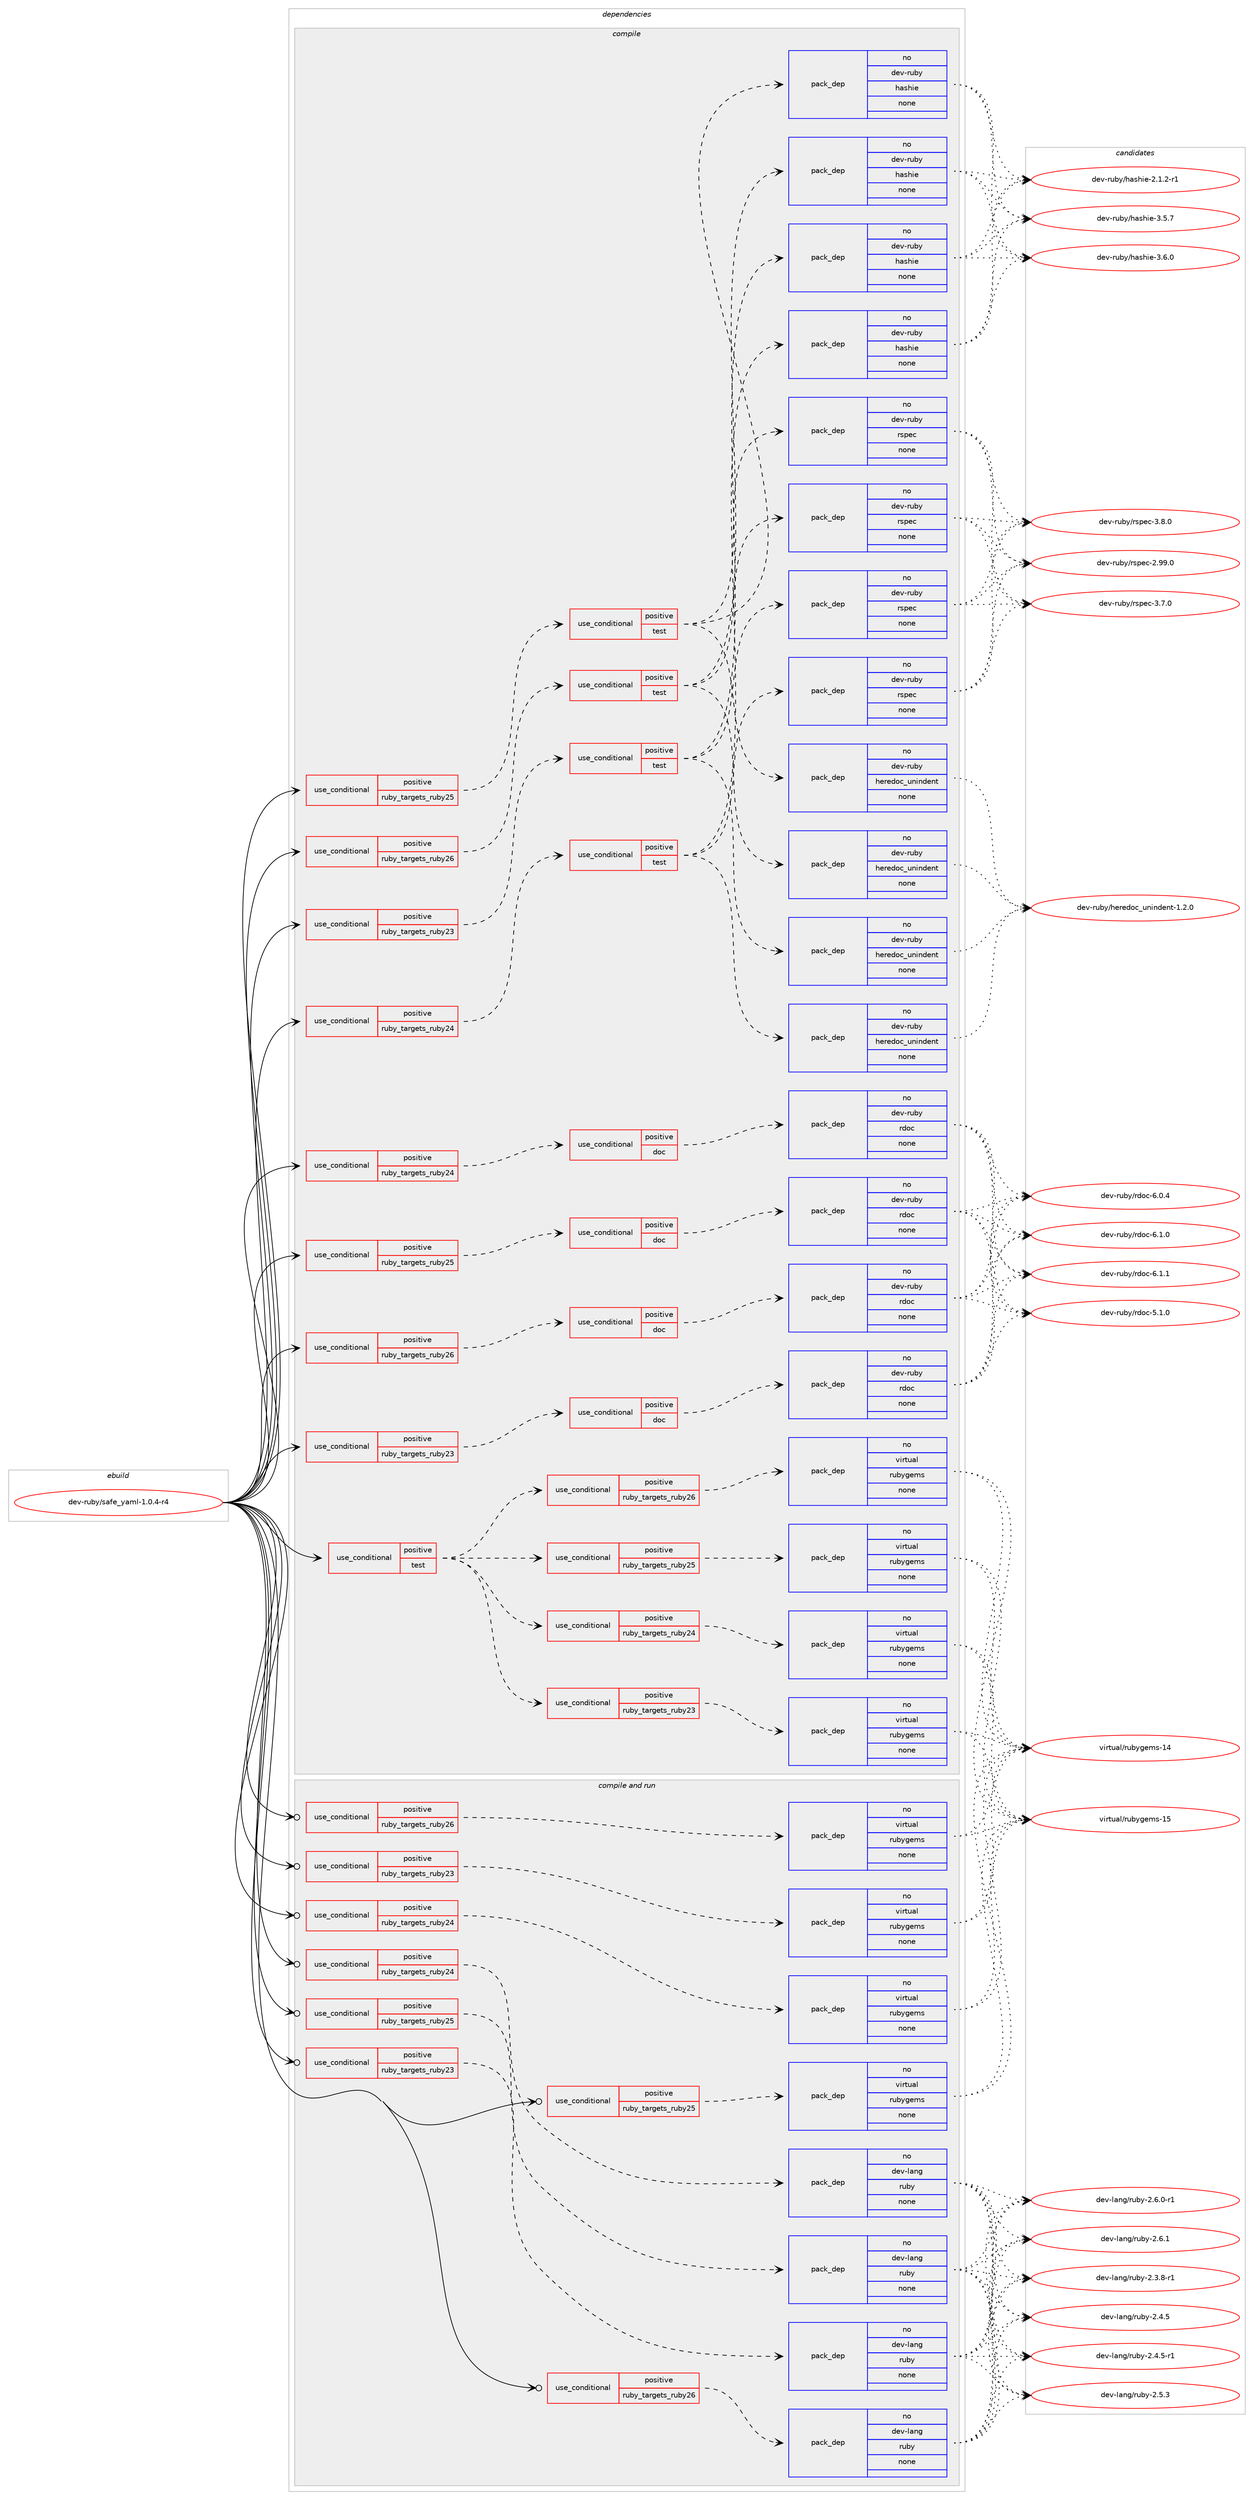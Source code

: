 digraph prolog {

# *************
# Graph options
# *************

newrank=true;
concentrate=true;
compound=true;
graph [rankdir=LR,fontname=Helvetica,fontsize=10,ranksep=1.5];#, ranksep=2.5, nodesep=0.2];
edge  [arrowhead=vee];
node  [fontname=Helvetica,fontsize=10];

# **********
# The ebuild
# **********

subgraph cluster_leftcol {
color=gray;
rank=same;
label=<<i>ebuild</i>>;
id [label="dev-ruby/safe_yaml-1.0.4-r4", color=red, width=4, href="../dev-ruby/safe_yaml-1.0.4-r4.svg"];
}

# ****************
# The dependencies
# ****************

subgraph cluster_midcol {
color=gray;
label=<<i>dependencies</i>>;
subgraph cluster_compile {
fillcolor="#eeeeee";
style=filled;
label=<<i>compile</i>>;
subgraph cond417013 {
dependency1527038 [label=<<TABLE BORDER="0" CELLBORDER="1" CELLSPACING="0" CELLPADDING="4"><TR><TD ROWSPAN="3" CELLPADDING="10">use_conditional</TD></TR><TR><TD>positive</TD></TR><TR><TD>ruby_targets_ruby23</TD></TR></TABLE>>, shape=none, color=red];
subgraph cond417014 {
dependency1527039 [label=<<TABLE BORDER="0" CELLBORDER="1" CELLSPACING="0" CELLPADDING="4"><TR><TD ROWSPAN="3" CELLPADDING="10">use_conditional</TD></TR><TR><TD>positive</TD></TR><TR><TD>doc</TD></TR></TABLE>>, shape=none, color=red];
subgraph pack1086519 {
dependency1527040 [label=<<TABLE BORDER="0" CELLBORDER="1" CELLSPACING="0" CELLPADDING="4" WIDTH="220"><TR><TD ROWSPAN="6" CELLPADDING="30">pack_dep</TD></TR><TR><TD WIDTH="110">no</TD></TR><TR><TD>dev-ruby</TD></TR><TR><TD>rdoc</TD></TR><TR><TD>none</TD></TR><TR><TD></TD></TR></TABLE>>, shape=none, color=blue];
}
dependency1527039:e -> dependency1527040:w [weight=20,style="dashed",arrowhead="vee"];
}
dependency1527038:e -> dependency1527039:w [weight=20,style="dashed",arrowhead="vee"];
}
id:e -> dependency1527038:w [weight=20,style="solid",arrowhead="vee"];
subgraph cond417015 {
dependency1527041 [label=<<TABLE BORDER="0" CELLBORDER="1" CELLSPACING="0" CELLPADDING="4"><TR><TD ROWSPAN="3" CELLPADDING="10">use_conditional</TD></TR><TR><TD>positive</TD></TR><TR><TD>ruby_targets_ruby23</TD></TR></TABLE>>, shape=none, color=red];
subgraph cond417016 {
dependency1527042 [label=<<TABLE BORDER="0" CELLBORDER="1" CELLSPACING="0" CELLPADDING="4"><TR><TD ROWSPAN="3" CELLPADDING="10">use_conditional</TD></TR><TR><TD>positive</TD></TR><TR><TD>test</TD></TR></TABLE>>, shape=none, color=red];
subgraph pack1086520 {
dependency1527043 [label=<<TABLE BORDER="0" CELLBORDER="1" CELLSPACING="0" CELLPADDING="4" WIDTH="220"><TR><TD ROWSPAN="6" CELLPADDING="30">pack_dep</TD></TR><TR><TD WIDTH="110">no</TD></TR><TR><TD>dev-ruby</TD></TR><TR><TD>hashie</TD></TR><TR><TD>none</TD></TR><TR><TD></TD></TR></TABLE>>, shape=none, color=blue];
}
dependency1527042:e -> dependency1527043:w [weight=20,style="dashed",arrowhead="vee"];
subgraph pack1086521 {
dependency1527044 [label=<<TABLE BORDER="0" CELLBORDER="1" CELLSPACING="0" CELLPADDING="4" WIDTH="220"><TR><TD ROWSPAN="6" CELLPADDING="30">pack_dep</TD></TR><TR><TD WIDTH="110">no</TD></TR><TR><TD>dev-ruby</TD></TR><TR><TD>heredoc_unindent</TD></TR><TR><TD>none</TD></TR><TR><TD></TD></TR></TABLE>>, shape=none, color=blue];
}
dependency1527042:e -> dependency1527044:w [weight=20,style="dashed",arrowhead="vee"];
subgraph pack1086522 {
dependency1527045 [label=<<TABLE BORDER="0" CELLBORDER="1" CELLSPACING="0" CELLPADDING="4" WIDTH="220"><TR><TD ROWSPAN="6" CELLPADDING="30">pack_dep</TD></TR><TR><TD WIDTH="110">no</TD></TR><TR><TD>dev-ruby</TD></TR><TR><TD>rspec</TD></TR><TR><TD>none</TD></TR><TR><TD></TD></TR></TABLE>>, shape=none, color=blue];
}
dependency1527042:e -> dependency1527045:w [weight=20,style="dashed",arrowhead="vee"];
}
dependency1527041:e -> dependency1527042:w [weight=20,style="dashed",arrowhead="vee"];
}
id:e -> dependency1527041:w [weight=20,style="solid",arrowhead="vee"];
subgraph cond417017 {
dependency1527046 [label=<<TABLE BORDER="0" CELLBORDER="1" CELLSPACING="0" CELLPADDING="4"><TR><TD ROWSPAN="3" CELLPADDING="10">use_conditional</TD></TR><TR><TD>positive</TD></TR><TR><TD>ruby_targets_ruby24</TD></TR></TABLE>>, shape=none, color=red];
subgraph cond417018 {
dependency1527047 [label=<<TABLE BORDER="0" CELLBORDER="1" CELLSPACING="0" CELLPADDING="4"><TR><TD ROWSPAN="3" CELLPADDING="10">use_conditional</TD></TR><TR><TD>positive</TD></TR><TR><TD>doc</TD></TR></TABLE>>, shape=none, color=red];
subgraph pack1086523 {
dependency1527048 [label=<<TABLE BORDER="0" CELLBORDER="1" CELLSPACING="0" CELLPADDING="4" WIDTH="220"><TR><TD ROWSPAN="6" CELLPADDING="30">pack_dep</TD></TR><TR><TD WIDTH="110">no</TD></TR><TR><TD>dev-ruby</TD></TR><TR><TD>rdoc</TD></TR><TR><TD>none</TD></TR><TR><TD></TD></TR></TABLE>>, shape=none, color=blue];
}
dependency1527047:e -> dependency1527048:w [weight=20,style="dashed",arrowhead="vee"];
}
dependency1527046:e -> dependency1527047:w [weight=20,style="dashed",arrowhead="vee"];
}
id:e -> dependency1527046:w [weight=20,style="solid",arrowhead="vee"];
subgraph cond417019 {
dependency1527049 [label=<<TABLE BORDER="0" CELLBORDER="1" CELLSPACING="0" CELLPADDING="4"><TR><TD ROWSPAN="3" CELLPADDING="10">use_conditional</TD></TR><TR><TD>positive</TD></TR><TR><TD>ruby_targets_ruby24</TD></TR></TABLE>>, shape=none, color=red];
subgraph cond417020 {
dependency1527050 [label=<<TABLE BORDER="0" CELLBORDER="1" CELLSPACING="0" CELLPADDING="4"><TR><TD ROWSPAN="3" CELLPADDING="10">use_conditional</TD></TR><TR><TD>positive</TD></TR><TR><TD>test</TD></TR></TABLE>>, shape=none, color=red];
subgraph pack1086524 {
dependency1527051 [label=<<TABLE BORDER="0" CELLBORDER="1" CELLSPACING="0" CELLPADDING="4" WIDTH="220"><TR><TD ROWSPAN="6" CELLPADDING="30">pack_dep</TD></TR><TR><TD WIDTH="110">no</TD></TR><TR><TD>dev-ruby</TD></TR><TR><TD>hashie</TD></TR><TR><TD>none</TD></TR><TR><TD></TD></TR></TABLE>>, shape=none, color=blue];
}
dependency1527050:e -> dependency1527051:w [weight=20,style="dashed",arrowhead="vee"];
subgraph pack1086525 {
dependency1527052 [label=<<TABLE BORDER="0" CELLBORDER="1" CELLSPACING="0" CELLPADDING="4" WIDTH="220"><TR><TD ROWSPAN="6" CELLPADDING="30">pack_dep</TD></TR><TR><TD WIDTH="110">no</TD></TR><TR><TD>dev-ruby</TD></TR><TR><TD>heredoc_unindent</TD></TR><TR><TD>none</TD></TR><TR><TD></TD></TR></TABLE>>, shape=none, color=blue];
}
dependency1527050:e -> dependency1527052:w [weight=20,style="dashed",arrowhead="vee"];
subgraph pack1086526 {
dependency1527053 [label=<<TABLE BORDER="0" CELLBORDER="1" CELLSPACING="0" CELLPADDING="4" WIDTH="220"><TR><TD ROWSPAN="6" CELLPADDING="30">pack_dep</TD></TR><TR><TD WIDTH="110">no</TD></TR><TR><TD>dev-ruby</TD></TR><TR><TD>rspec</TD></TR><TR><TD>none</TD></TR><TR><TD></TD></TR></TABLE>>, shape=none, color=blue];
}
dependency1527050:e -> dependency1527053:w [weight=20,style="dashed",arrowhead="vee"];
}
dependency1527049:e -> dependency1527050:w [weight=20,style="dashed",arrowhead="vee"];
}
id:e -> dependency1527049:w [weight=20,style="solid",arrowhead="vee"];
subgraph cond417021 {
dependency1527054 [label=<<TABLE BORDER="0" CELLBORDER="1" CELLSPACING="0" CELLPADDING="4"><TR><TD ROWSPAN="3" CELLPADDING="10">use_conditional</TD></TR><TR><TD>positive</TD></TR><TR><TD>ruby_targets_ruby25</TD></TR></TABLE>>, shape=none, color=red];
subgraph cond417022 {
dependency1527055 [label=<<TABLE BORDER="0" CELLBORDER="1" CELLSPACING="0" CELLPADDING="4"><TR><TD ROWSPAN="3" CELLPADDING="10">use_conditional</TD></TR><TR><TD>positive</TD></TR><TR><TD>doc</TD></TR></TABLE>>, shape=none, color=red];
subgraph pack1086527 {
dependency1527056 [label=<<TABLE BORDER="0" CELLBORDER="1" CELLSPACING="0" CELLPADDING="4" WIDTH="220"><TR><TD ROWSPAN="6" CELLPADDING="30">pack_dep</TD></TR><TR><TD WIDTH="110">no</TD></TR><TR><TD>dev-ruby</TD></TR><TR><TD>rdoc</TD></TR><TR><TD>none</TD></TR><TR><TD></TD></TR></TABLE>>, shape=none, color=blue];
}
dependency1527055:e -> dependency1527056:w [weight=20,style="dashed",arrowhead="vee"];
}
dependency1527054:e -> dependency1527055:w [weight=20,style="dashed",arrowhead="vee"];
}
id:e -> dependency1527054:w [weight=20,style="solid",arrowhead="vee"];
subgraph cond417023 {
dependency1527057 [label=<<TABLE BORDER="0" CELLBORDER="1" CELLSPACING="0" CELLPADDING="4"><TR><TD ROWSPAN="3" CELLPADDING="10">use_conditional</TD></TR><TR><TD>positive</TD></TR><TR><TD>ruby_targets_ruby25</TD></TR></TABLE>>, shape=none, color=red];
subgraph cond417024 {
dependency1527058 [label=<<TABLE BORDER="0" CELLBORDER="1" CELLSPACING="0" CELLPADDING="4"><TR><TD ROWSPAN="3" CELLPADDING="10">use_conditional</TD></TR><TR><TD>positive</TD></TR><TR><TD>test</TD></TR></TABLE>>, shape=none, color=red];
subgraph pack1086528 {
dependency1527059 [label=<<TABLE BORDER="0" CELLBORDER="1" CELLSPACING="0" CELLPADDING="4" WIDTH="220"><TR><TD ROWSPAN="6" CELLPADDING="30">pack_dep</TD></TR><TR><TD WIDTH="110">no</TD></TR><TR><TD>dev-ruby</TD></TR><TR><TD>hashie</TD></TR><TR><TD>none</TD></TR><TR><TD></TD></TR></TABLE>>, shape=none, color=blue];
}
dependency1527058:e -> dependency1527059:w [weight=20,style="dashed",arrowhead="vee"];
subgraph pack1086529 {
dependency1527060 [label=<<TABLE BORDER="0" CELLBORDER="1" CELLSPACING="0" CELLPADDING="4" WIDTH="220"><TR><TD ROWSPAN="6" CELLPADDING="30">pack_dep</TD></TR><TR><TD WIDTH="110">no</TD></TR><TR><TD>dev-ruby</TD></TR><TR><TD>heredoc_unindent</TD></TR><TR><TD>none</TD></TR><TR><TD></TD></TR></TABLE>>, shape=none, color=blue];
}
dependency1527058:e -> dependency1527060:w [weight=20,style="dashed",arrowhead="vee"];
subgraph pack1086530 {
dependency1527061 [label=<<TABLE BORDER="0" CELLBORDER="1" CELLSPACING="0" CELLPADDING="4" WIDTH="220"><TR><TD ROWSPAN="6" CELLPADDING="30">pack_dep</TD></TR><TR><TD WIDTH="110">no</TD></TR><TR><TD>dev-ruby</TD></TR><TR><TD>rspec</TD></TR><TR><TD>none</TD></TR><TR><TD></TD></TR></TABLE>>, shape=none, color=blue];
}
dependency1527058:e -> dependency1527061:w [weight=20,style="dashed",arrowhead="vee"];
}
dependency1527057:e -> dependency1527058:w [weight=20,style="dashed",arrowhead="vee"];
}
id:e -> dependency1527057:w [weight=20,style="solid",arrowhead="vee"];
subgraph cond417025 {
dependency1527062 [label=<<TABLE BORDER="0" CELLBORDER="1" CELLSPACING="0" CELLPADDING="4"><TR><TD ROWSPAN="3" CELLPADDING="10">use_conditional</TD></TR><TR><TD>positive</TD></TR><TR><TD>ruby_targets_ruby26</TD></TR></TABLE>>, shape=none, color=red];
subgraph cond417026 {
dependency1527063 [label=<<TABLE BORDER="0" CELLBORDER="1" CELLSPACING="0" CELLPADDING="4"><TR><TD ROWSPAN="3" CELLPADDING="10">use_conditional</TD></TR><TR><TD>positive</TD></TR><TR><TD>doc</TD></TR></TABLE>>, shape=none, color=red];
subgraph pack1086531 {
dependency1527064 [label=<<TABLE BORDER="0" CELLBORDER="1" CELLSPACING="0" CELLPADDING="4" WIDTH="220"><TR><TD ROWSPAN="6" CELLPADDING="30">pack_dep</TD></TR><TR><TD WIDTH="110">no</TD></TR><TR><TD>dev-ruby</TD></TR><TR><TD>rdoc</TD></TR><TR><TD>none</TD></TR><TR><TD></TD></TR></TABLE>>, shape=none, color=blue];
}
dependency1527063:e -> dependency1527064:w [weight=20,style="dashed",arrowhead="vee"];
}
dependency1527062:e -> dependency1527063:w [weight=20,style="dashed",arrowhead="vee"];
}
id:e -> dependency1527062:w [weight=20,style="solid",arrowhead="vee"];
subgraph cond417027 {
dependency1527065 [label=<<TABLE BORDER="0" CELLBORDER="1" CELLSPACING="0" CELLPADDING="4"><TR><TD ROWSPAN="3" CELLPADDING="10">use_conditional</TD></TR><TR><TD>positive</TD></TR><TR><TD>ruby_targets_ruby26</TD></TR></TABLE>>, shape=none, color=red];
subgraph cond417028 {
dependency1527066 [label=<<TABLE BORDER="0" CELLBORDER="1" CELLSPACING="0" CELLPADDING="4"><TR><TD ROWSPAN="3" CELLPADDING="10">use_conditional</TD></TR><TR><TD>positive</TD></TR><TR><TD>test</TD></TR></TABLE>>, shape=none, color=red];
subgraph pack1086532 {
dependency1527067 [label=<<TABLE BORDER="0" CELLBORDER="1" CELLSPACING="0" CELLPADDING="4" WIDTH="220"><TR><TD ROWSPAN="6" CELLPADDING="30">pack_dep</TD></TR><TR><TD WIDTH="110">no</TD></TR><TR><TD>dev-ruby</TD></TR><TR><TD>hashie</TD></TR><TR><TD>none</TD></TR><TR><TD></TD></TR></TABLE>>, shape=none, color=blue];
}
dependency1527066:e -> dependency1527067:w [weight=20,style="dashed",arrowhead="vee"];
subgraph pack1086533 {
dependency1527068 [label=<<TABLE BORDER="0" CELLBORDER="1" CELLSPACING="0" CELLPADDING="4" WIDTH="220"><TR><TD ROWSPAN="6" CELLPADDING="30">pack_dep</TD></TR><TR><TD WIDTH="110">no</TD></TR><TR><TD>dev-ruby</TD></TR><TR><TD>heredoc_unindent</TD></TR><TR><TD>none</TD></TR><TR><TD></TD></TR></TABLE>>, shape=none, color=blue];
}
dependency1527066:e -> dependency1527068:w [weight=20,style="dashed",arrowhead="vee"];
subgraph pack1086534 {
dependency1527069 [label=<<TABLE BORDER="0" CELLBORDER="1" CELLSPACING="0" CELLPADDING="4" WIDTH="220"><TR><TD ROWSPAN="6" CELLPADDING="30">pack_dep</TD></TR><TR><TD WIDTH="110">no</TD></TR><TR><TD>dev-ruby</TD></TR><TR><TD>rspec</TD></TR><TR><TD>none</TD></TR><TR><TD></TD></TR></TABLE>>, shape=none, color=blue];
}
dependency1527066:e -> dependency1527069:w [weight=20,style="dashed",arrowhead="vee"];
}
dependency1527065:e -> dependency1527066:w [weight=20,style="dashed",arrowhead="vee"];
}
id:e -> dependency1527065:w [weight=20,style="solid",arrowhead="vee"];
subgraph cond417029 {
dependency1527070 [label=<<TABLE BORDER="0" CELLBORDER="1" CELLSPACING="0" CELLPADDING="4"><TR><TD ROWSPAN="3" CELLPADDING="10">use_conditional</TD></TR><TR><TD>positive</TD></TR><TR><TD>test</TD></TR></TABLE>>, shape=none, color=red];
subgraph cond417030 {
dependency1527071 [label=<<TABLE BORDER="0" CELLBORDER="1" CELLSPACING="0" CELLPADDING="4"><TR><TD ROWSPAN="3" CELLPADDING="10">use_conditional</TD></TR><TR><TD>positive</TD></TR><TR><TD>ruby_targets_ruby23</TD></TR></TABLE>>, shape=none, color=red];
subgraph pack1086535 {
dependency1527072 [label=<<TABLE BORDER="0" CELLBORDER="1" CELLSPACING="0" CELLPADDING="4" WIDTH="220"><TR><TD ROWSPAN="6" CELLPADDING="30">pack_dep</TD></TR><TR><TD WIDTH="110">no</TD></TR><TR><TD>virtual</TD></TR><TR><TD>rubygems</TD></TR><TR><TD>none</TD></TR><TR><TD></TD></TR></TABLE>>, shape=none, color=blue];
}
dependency1527071:e -> dependency1527072:w [weight=20,style="dashed",arrowhead="vee"];
}
dependency1527070:e -> dependency1527071:w [weight=20,style="dashed",arrowhead="vee"];
subgraph cond417031 {
dependency1527073 [label=<<TABLE BORDER="0" CELLBORDER="1" CELLSPACING="0" CELLPADDING="4"><TR><TD ROWSPAN="3" CELLPADDING="10">use_conditional</TD></TR><TR><TD>positive</TD></TR><TR><TD>ruby_targets_ruby24</TD></TR></TABLE>>, shape=none, color=red];
subgraph pack1086536 {
dependency1527074 [label=<<TABLE BORDER="0" CELLBORDER="1" CELLSPACING="0" CELLPADDING="4" WIDTH="220"><TR><TD ROWSPAN="6" CELLPADDING="30">pack_dep</TD></TR><TR><TD WIDTH="110">no</TD></TR><TR><TD>virtual</TD></TR><TR><TD>rubygems</TD></TR><TR><TD>none</TD></TR><TR><TD></TD></TR></TABLE>>, shape=none, color=blue];
}
dependency1527073:e -> dependency1527074:w [weight=20,style="dashed",arrowhead="vee"];
}
dependency1527070:e -> dependency1527073:w [weight=20,style="dashed",arrowhead="vee"];
subgraph cond417032 {
dependency1527075 [label=<<TABLE BORDER="0" CELLBORDER="1" CELLSPACING="0" CELLPADDING="4"><TR><TD ROWSPAN="3" CELLPADDING="10">use_conditional</TD></TR><TR><TD>positive</TD></TR><TR><TD>ruby_targets_ruby25</TD></TR></TABLE>>, shape=none, color=red];
subgraph pack1086537 {
dependency1527076 [label=<<TABLE BORDER="0" CELLBORDER="1" CELLSPACING="0" CELLPADDING="4" WIDTH="220"><TR><TD ROWSPAN="6" CELLPADDING="30">pack_dep</TD></TR><TR><TD WIDTH="110">no</TD></TR><TR><TD>virtual</TD></TR><TR><TD>rubygems</TD></TR><TR><TD>none</TD></TR><TR><TD></TD></TR></TABLE>>, shape=none, color=blue];
}
dependency1527075:e -> dependency1527076:w [weight=20,style="dashed",arrowhead="vee"];
}
dependency1527070:e -> dependency1527075:w [weight=20,style="dashed",arrowhead="vee"];
subgraph cond417033 {
dependency1527077 [label=<<TABLE BORDER="0" CELLBORDER="1" CELLSPACING="0" CELLPADDING="4"><TR><TD ROWSPAN="3" CELLPADDING="10">use_conditional</TD></TR><TR><TD>positive</TD></TR><TR><TD>ruby_targets_ruby26</TD></TR></TABLE>>, shape=none, color=red];
subgraph pack1086538 {
dependency1527078 [label=<<TABLE BORDER="0" CELLBORDER="1" CELLSPACING="0" CELLPADDING="4" WIDTH="220"><TR><TD ROWSPAN="6" CELLPADDING="30">pack_dep</TD></TR><TR><TD WIDTH="110">no</TD></TR><TR><TD>virtual</TD></TR><TR><TD>rubygems</TD></TR><TR><TD>none</TD></TR><TR><TD></TD></TR></TABLE>>, shape=none, color=blue];
}
dependency1527077:e -> dependency1527078:w [weight=20,style="dashed",arrowhead="vee"];
}
dependency1527070:e -> dependency1527077:w [weight=20,style="dashed",arrowhead="vee"];
}
id:e -> dependency1527070:w [weight=20,style="solid",arrowhead="vee"];
}
subgraph cluster_compileandrun {
fillcolor="#eeeeee";
style=filled;
label=<<i>compile and run</i>>;
subgraph cond417034 {
dependency1527079 [label=<<TABLE BORDER="0" CELLBORDER="1" CELLSPACING="0" CELLPADDING="4"><TR><TD ROWSPAN="3" CELLPADDING="10">use_conditional</TD></TR><TR><TD>positive</TD></TR><TR><TD>ruby_targets_ruby23</TD></TR></TABLE>>, shape=none, color=red];
subgraph pack1086539 {
dependency1527080 [label=<<TABLE BORDER="0" CELLBORDER="1" CELLSPACING="0" CELLPADDING="4" WIDTH="220"><TR><TD ROWSPAN="6" CELLPADDING="30">pack_dep</TD></TR><TR><TD WIDTH="110">no</TD></TR><TR><TD>dev-lang</TD></TR><TR><TD>ruby</TD></TR><TR><TD>none</TD></TR><TR><TD></TD></TR></TABLE>>, shape=none, color=blue];
}
dependency1527079:e -> dependency1527080:w [weight=20,style="dashed",arrowhead="vee"];
}
id:e -> dependency1527079:w [weight=20,style="solid",arrowhead="odotvee"];
subgraph cond417035 {
dependency1527081 [label=<<TABLE BORDER="0" CELLBORDER="1" CELLSPACING="0" CELLPADDING="4"><TR><TD ROWSPAN="3" CELLPADDING="10">use_conditional</TD></TR><TR><TD>positive</TD></TR><TR><TD>ruby_targets_ruby23</TD></TR></TABLE>>, shape=none, color=red];
subgraph pack1086540 {
dependency1527082 [label=<<TABLE BORDER="0" CELLBORDER="1" CELLSPACING="0" CELLPADDING="4" WIDTH="220"><TR><TD ROWSPAN="6" CELLPADDING="30">pack_dep</TD></TR><TR><TD WIDTH="110">no</TD></TR><TR><TD>virtual</TD></TR><TR><TD>rubygems</TD></TR><TR><TD>none</TD></TR><TR><TD></TD></TR></TABLE>>, shape=none, color=blue];
}
dependency1527081:e -> dependency1527082:w [weight=20,style="dashed",arrowhead="vee"];
}
id:e -> dependency1527081:w [weight=20,style="solid",arrowhead="odotvee"];
subgraph cond417036 {
dependency1527083 [label=<<TABLE BORDER="0" CELLBORDER="1" CELLSPACING="0" CELLPADDING="4"><TR><TD ROWSPAN="3" CELLPADDING="10">use_conditional</TD></TR><TR><TD>positive</TD></TR><TR><TD>ruby_targets_ruby24</TD></TR></TABLE>>, shape=none, color=red];
subgraph pack1086541 {
dependency1527084 [label=<<TABLE BORDER="0" CELLBORDER="1" CELLSPACING="0" CELLPADDING="4" WIDTH="220"><TR><TD ROWSPAN="6" CELLPADDING="30">pack_dep</TD></TR><TR><TD WIDTH="110">no</TD></TR><TR><TD>dev-lang</TD></TR><TR><TD>ruby</TD></TR><TR><TD>none</TD></TR><TR><TD></TD></TR></TABLE>>, shape=none, color=blue];
}
dependency1527083:e -> dependency1527084:w [weight=20,style="dashed",arrowhead="vee"];
}
id:e -> dependency1527083:w [weight=20,style="solid",arrowhead="odotvee"];
subgraph cond417037 {
dependency1527085 [label=<<TABLE BORDER="0" CELLBORDER="1" CELLSPACING="0" CELLPADDING="4"><TR><TD ROWSPAN="3" CELLPADDING="10">use_conditional</TD></TR><TR><TD>positive</TD></TR><TR><TD>ruby_targets_ruby24</TD></TR></TABLE>>, shape=none, color=red];
subgraph pack1086542 {
dependency1527086 [label=<<TABLE BORDER="0" CELLBORDER="1" CELLSPACING="0" CELLPADDING="4" WIDTH="220"><TR><TD ROWSPAN="6" CELLPADDING="30">pack_dep</TD></TR><TR><TD WIDTH="110">no</TD></TR><TR><TD>virtual</TD></TR><TR><TD>rubygems</TD></TR><TR><TD>none</TD></TR><TR><TD></TD></TR></TABLE>>, shape=none, color=blue];
}
dependency1527085:e -> dependency1527086:w [weight=20,style="dashed",arrowhead="vee"];
}
id:e -> dependency1527085:w [weight=20,style="solid",arrowhead="odotvee"];
subgraph cond417038 {
dependency1527087 [label=<<TABLE BORDER="0" CELLBORDER="1" CELLSPACING="0" CELLPADDING="4"><TR><TD ROWSPAN="3" CELLPADDING="10">use_conditional</TD></TR><TR><TD>positive</TD></TR><TR><TD>ruby_targets_ruby25</TD></TR></TABLE>>, shape=none, color=red];
subgraph pack1086543 {
dependency1527088 [label=<<TABLE BORDER="0" CELLBORDER="1" CELLSPACING="0" CELLPADDING="4" WIDTH="220"><TR><TD ROWSPAN="6" CELLPADDING="30">pack_dep</TD></TR><TR><TD WIDTH="110">no</TD></TR><TR><TD>dev-lang</TD></TR><TR><TD>ruby</TD></TR><TR><TD>none</TD></TR><TR><TD></TD></TR></TABLE>>, shape=none, color=blue];
}
dependency1527087:e -> dependency1527088:w [weight=20,style="dashed",arrowhead="vee"];
}
id:e -> dependency1527087:w [weight=20,style="solid",arrowhead="odotvee"];
subgraph cond417039 {
dependency1527089 [label=<<TABLE BORDER="0" CELLBORDER="1" CELLSPACING="0" CELLPADDING="4"><TR><TD ROWSPAN="3" CELLPADDING="10">use_conditional</TD></TR><TR><TD>positive</TD></TR><TR><TD>ruby_targets_ruby25</TD></TR></TABLE>>, shape=none, color=red];
subgraph pack1086544 {
dependency1527090 [label=<<TABLE BORDER="0" CELLBORDER="1" CELLSPACING="0" CELLPADDING="4" WIDTH="220"><TR><TD ROWSPAN="6" CELLPADDING="30">pack_dep</TD></TR><TR><TD WIDTH="110">no</TD></TR><TR><TD>virtual</TD></TR><TR><TD>rubygems</TD></TR><TR><TD>none</TD></TR><TR><TD></TD></TR></TABLE>>, shape=none, color=blue];
}
dependency1527089:e -> dependency1527090:w [weight=20,style="dashed",arrowhead="vee"];
}
id:e -> dependency1527089:w [weight=20,style="solid",arrowhead="odotvee"];
subgraph cond417040 {
dependency1527091 [label=<<TABLE BORDER="0" CELLBORDER="1" CELLSPACING="0" CELLPADDING="4"><TR><TD ROWSPAN="3" CELLPADDING="10">use_conditional</TD></TR><TR><TD>positive</TD></TR><TR><TD>ruby_targets_ruby26</TD></TR></TABLE>>, shape=none, color=red];
subgraph pack1086545 {
dependency1527092 [label=<<TABLE BORDER="0" CELLBORDER="1" CELLSPACING="0" CELLPADDING="4" WIDTH="220"><TR><TD ROWSPAN="6" CELLPADDING="30">pack_dep</TD></TR><TR><TD WIDTH="110">no</TD></TR><TR><TD>dev-lang</TD></TR><TR><TD>ruby</TD></TR><TR><TD>none</TD></TR><TR><TD></TD></TR></TABLE>>, shape=none, color=blue];
}
dependency1527091:e -> dependency1527092:w [weight=20,style="dashed",arrowhead="vee"];
}
id:e -> dependency1527091:w [weight=20,style="solid",arrowhead="odotvee"];
subgraph cond417041 {
dependency1527093 [label=<<TABLE BORDER="0" CELLBORDER="1" CELLSPACING="0" CELLPADDING="4"><TR><TD ROWSPAN="3" CELLPADDING="10">use_conditional</TD></TR><TR><TD>positive</TD></TR><TR><TD>ruby_targets_ruby26</TD></TR></TABLE>>, shape=none, color=red];
subgraph pack1086546 {
dependency1527094 [label=<<TABLE BORDER="0" CELLBORDER="1" CELLSPACING="0" CELLPADDING="4" WIDTH="220"><TR><TD ROWSPAN="6" CELLPADDING="30">pack_dep</TD></TR><TR><TD WIDTH="110">no</TD></TR><TR><TD>virtual</TD></TR><TR><TD>rubygems</TD></TR><TR><TD>none</TD></TR><TR><TD></TD></TR></TABLE>>, shape=none, color=blue];
}
dependency1527093:e -> dependency1527094:w [weight=20,style="dashed",arrowhead="vee"];
}
id:e -> dependency1527093:w [weight=20,style="solid",arrowhead="odotvee"];
}
subgraph cluster_run {
fillcolor="#eeeeee";
style=filled;
label=<<i>run</i>>;
}
}

# **************
# The candidates
# **************

subgraph cluster_choices {
rank=same;
color=gray;
label=<<i>candidates</i>>;

subgraph choice1086519 {
color=black;
nodesep=1;
choice10010111845114117981214711410011199455346494648 [label="dev-ruby/rdoc-5.1.0", color=red, width=4,href="../dev-ruby/rdoc-5.1.0.svg"];
choice10010111845114117981214711410011199455446484652 [label="dev-ruby/rdoc-6.0.4", color=red, width=4,href="../dev-ruby/rdoc-6.0.4.svg"];
choice10010111845114117981214711410011199455446494648 [label="dev-ruby/rdoc-6.1.0", color=red, width=4,href="../dev-ruby/rdoc-6.1.0.svg"];
choice10010111845114117981214711410011199455446494649 [label="dev-ruby/rdoc-6.1.1", color=red, width=4,href="../dev-ruby/rdoc-6.1.1.svg"];
dependency1527040:e -> choice10010111845114117981214711410011199455346494648:w [style=dotted,weight="100"];
dependency1527040:e -> choice10010111845114117981214711410011199455446484652:w [style=dotted,weight="100"];
dependency1527040:e -> choice10010111845114117981214711410011199455446494648:w [style=dotted,weight="100"];
dependency1527040:e -> choice10010111845114117981214711410011199455446494649:w [style=dotted,weight="100"];
}
subgraph choice1086520 {
color=black;
nodesep=1;
choice100101118451141179812147104971151041051014550464946504511449 [label="dev-ruby/hashie-2.1.2-r1", color=red, width=4,href="../dev-ruby/hashie-2.1.2-r1.svg"];
choice10010111845114117981214710497115104105101455146534655 [label="dev-ruby/hashie-3.5.7", color=red, width=4,href="../dev-ruby/hashie-3.5.7.svg"];
choice10010111845114117981214710497115104105101455146544648 [label="dev-ruby/hashie-3.6.0", color=red, width=4,href="../dev-ruby/hashie-3.6.0.svg"];
dependency1527043:e -> choice100101118451141179812147104971151041051014550464946504511449:w [style=dotted,weight="100"];
dependency1527043:e -> choice10010111845114117981214710497115104105101455146534655:w [style=dotted,weight="100"];
dependency1527043:e -> choice10010111845114117981214710497115104105101455146544648:w [style=dotted,weight="100"];
}
subgraph choice1086521 {
color=black;
nodesep=1;
choice1001011184511411798121471041011141011001119995117110105110100101110116454946504648 [label="dev-ruby/heredoc_unindent-1.2.0", color=red, width=4,href="../dev-ruby/heredoc_unindent-1.2.0.svg"];
dependency1527044:e -> choice1001011184511411798121471041011141011001119995117110105110100101110116454946504648:w [style=dotted,weight="100"];
}
subgraph choice1086522 {
color=black;
nodesep=1;
choice1001011184511411798121471141151121019945504657574648 [label="dev-ruby/rspec-2.99.0", color=red, width=4,href="../dev-ruby/rspec-2.99.0.svg"];
choice10010111845114117981214711411511210199455146554648 [label="dev-ruby/rspec-3.7.0", color=red, width=4,href="../dev-ruby/rspec-3.7.0.svg"];
choice10010111845114117981214711411511210199455146564648 [label="dev-ruby/rspec-3.8.0", color=red, width=4,href="../dev-ruby/rspec-3.8.0.svg"];
dependency1527045:e -> choice1001011184511411798121471141151121019945504657574648:w [style=dotted,weight="100"];
dependency1527045:e -> choice10010111845114117981214711411511210199455146554648:w [style=dotted,weight="100"];
dependency1527045:e -> choice10010111845114117981214711411511210199455146564648:w [style=dotted,weight="100"];
}
subgraph choice1086523 {
color=black;
nodesep=1;
choice10010111845114117981214711410011199455346494648 [label="dev-ruby/rdoc-5.1.0", color=red, width=4,href="../dev-ruby/rdoc-5.1.0.svg"];
choice10010111845114117981214711410011199455446484652 [label="dev-ruby/rdoc-6.0.4", color=red, width=4,href="../dev-ruby/rdoc-6.0.4.svg"];
choice10010111845114117981214711410011199455446494648 [label="dev-ruby/rdoc-6.1.0", color=red, width=4,href="../dev-ruby/rdoc-6.1.0.svg"];
choice10010111845114117981214711410011199455446494649 [label="dev-ruby/rdoc-6.1.1", color=red, width=4,href="../dev-ruby/rdoc-6.1.1.svg"];
dependency1527048:e -> choice10010111845114117981214711410011199455346494648:w [style=dotted,weight="100"];
dependency1527048:e -> choice10010111845114117981214711410011199455446484652:w [style=dotted,weight="100"];
dependency1527048:e -> choice10010111845114117981214711410011199455446494648:w [style=dotted,weight="100"];
dependency1527048:e -> choice10010111845114117981214711410011199455446494649:w [style=dotted,weight="100"];
}
subgraph choice1086524 {
color=black;
nodesep=1;
choice100101118451141179812147104971151041051014550464946504511449 [label="dev-ruby/hashie-2.1.2-r1", color=red, width=4,href="../dev-ruby/hashie-2.1.2-r1.svg"];
choice10010111845114117981214710497115104105101455146534655 [label="dev-ruby/hashie-3.5.7", color=red, width=4,href="../dev-ruby/hashie-3.5.7.svg"];
choice10010111845114117981214710497115104105101455146544648 [label="dev-ruby/hashie-3.6.0", color=red, width=4,href="../dev-ruby/hashie-3.6.0.svg"];
dependency1527051:e -> choice100101118451141179812147104971151041051014550464946504511449:w [style=dotted,weight="100"];
dependency1527051:e -> choice10010111845114117981214710497115104105101455146534655:w [style=dotted,weight="100"];
dependency1527051:e -> choice10010111845114117981214710497115104105101455146544648:w [style=dotted,weight="100"];
}
subgraph choice1086525 {
color=black;
nodesep=1;
choice1001011184511411798121471041011141011001119995117110105110100101110116454946504648 [label="dev-ruby/heredoc_unindent-1.2.0", color=red, width=4,href="../dev-ruby/heredoc_unindent-1.2.0.svg"];
dependency1527052:e -> choice1001011184511411798121471041011141011001119995117110105110100101110116454946504648:w [style=dotted,weight="100"];
}
subgraph choice1086526 {
color=black;
nodesep=1;
choice1001011184511411798121471141151121019945504657574648 [label="dev-ruby/rspec-2.99.0", color=red, width=4,href="../dev-ruby/rspec-2.99.0.svg"];
choice10010111845114117981214711411511210199455146554648 [label="dev-ruby/rspec-3.7.0", color=red, width=4,href="../dev-ruby/rspec-3.7.0.svg"];
choice10010111845114117981214711411511210199455146564648 [label="dev-ruby/rspec-3.8.0", color=red, width=4,href="../dev-ruby/rspec-3.8.0.svg"];
dependency1527053:e -> choice1001011184511411798121471141151121019945504657574648:w [style=dotted,weight="100"];
dependency1527053:e -> choice10010111845114117981214711411511210199455146554648:w [style=dotted,weight="100"];
dependency1527053:e -> choice10010111845114117981214711411511210199455146564648:w [style=dotted,weight="100"];
}
subgraph choice1086527 {
color=black;
nodesep=1;
choice10010111845114117981214711410011199455346494648 [label="dev-ruby/rdoc-5.1.0", color=red, width=4,href="../dev-ruby/rdoc-5.1.0.svg"];
choice10010111845114117981214711410011199455446484652 [label="dev-ruby/rdoc-6.0.4", color=red, width=4,href="../dev-ruby/rdoc-6.0.4.svg"];
choice10010111845114117981214711410011199455446494648 [label="dev-ruby/rdoc-6.1.0", color=red, width=4,href="../dev-ruby/rdoc-6.1.0.svg"];
choice10010111845114117981214711410011199455446494649 [label="dev-ruby/rdoc-6.1.1", color=red, width=4,href="../dev-ruby/rdoc-6.1.1.svg"];
dependency1527056:e -> choice10010111845114117981214711410011199455346494648:w [style=dotted,weight="100"];
dependency1527056:e -> choice10010111845114117981214711410011199455446484652:w [style=dotted,weight="100"];
dependency1527056:e -> choice10010111845114117981214711410011199455446494648:w [style=dotted,weight="100"];
dependency1527056:e -> choice10010111845114117981214711410011199455446494649:w [style=dotted,weight="100"];
}
subgraph choice1086528 {
color=black;
nodesep=1;
choice100101118451141179812147104971151041051014550464946504511449 [label="dev-ruby/hashie-2.1.2-r1", color=red, width=4,href="../dev-ruby/hashie-2.1.2-r1.svg"];
choice10010111845114117981214710497115104105101455146534655 [label="dev-ruby/hashie-3.5.7", color=red, width=4,href="../dev-ruby/hashie-3.5.7.svg"];
choice10010111845114117981214710497115104105101455146544648 [label="dev-ruby/hashie-3.6.0", color=red, width=4,href="../dev-ruby/hashie-3.6.0.svg"];
dependency1527059:e -> choice100101118451141179812147104971151041051014550464946504511449:w [style=dotted,weight="100"];
dependency1527059:e -> choice10010111845114117981214710497115104105101455146534655:w [style=dotted,weight="100"];
dependency1527059:e -> choice10010111845114117981214710497115104105101455146544648:w [style=dotted,weight="100"];
}
subgraph choice1086529 {
color=black;
nodesep=1;
choice1001011184511411798121471041011141011001119995117110105110100101110116454946504648 [label="dev-ruby/heredoc_unindent-1.2.0", color=red, width=4,href="../dev-ruby/heredoc_unindent-1.2.0.svg"];
dependency1527060:e -> choice1001011184511411798121471041011141011001119995117110105110100101110116454946504648:w [style=dotted,weight="100"];
}
subgraph choice1086530 {
color=black;
nodesep=1;
choice1001011184511411798121471141151121019945504657574648 [label="dev-ruby/rspec-2.99.0", color=red, width=4,href="../dev-ruby/rspec-2.99.0.svg"];
choice10010111845114117981214711411511210199455146554648 [label="dev-ruby/rspec-3.7.0", color=red, width=4,href="../dev-ruby/rspec-3.7.0.svg"];
choice10010111845114117981214711411511210199455146564648 [label="dev-ruby/rspec-3.8.0", color=red, width=4,href="../dev-ruby/rspec-3.8.0.svg"];
dependency1527061:e -> choice1001011184511411798121471141151121019945504657574648:w [style=dotted,weight="100"];
dependency1527061:e -> choice10010111845114117981214711411511210199455146554648:w [style=dotted,weight="100"];
dependency1527061:e -> choice10010111845114117981214711411511210199455146564648:w [style=dotted,weight="100"];
}
subgraph choice1086531 {
color=black;
nodesep=1;
choice10010111845114117981214711410011199455346494648 [label="dev-ruby/rdoc-5.1.0", color=red, width=4,href="../dev-ruby/rdoc-5.1.0.svg"];
choice10010111845114117981214711410011199455446484652 [label="dev-ruby/rdoc-6.0.4", color=red, width=4,href="../dev-ruby/rdoc-6.0.4.svg"];
choice10010111845114117981214711410011199455446494648 [label="dev-ruby/rdoc-6.1.0", color=red, width=4,href="../dev-ruby/rdoc-6.1.0.svg"];
choice10010111845114117981214711410011199455446494649 [label="dev-ruby/rdoc-6.1.1", color=red, width=4,href="../dev-ruby/rdoc-6.1.1.svg"];
dependency1527064:e -> choice10010111845114117981214711410011199455346494648:w [style=dotted,weight="100"];
dependency1527064:e -> choice10010111845114117981214711410011199455446484652:w [style=dotted,weight="100"];
dependency1527064:e -> choice10010111845114117981214711410011199455446494648:w [style=dotted,weight="100"];
dependency1527064:e -> choice10010111845114117981214711410011199455446494649:w [style=dotted,weight="100"];
}
subgraph choice1086532 {
color=black;
nodesep=1;
choice100101118451141179812147104971151041051014550464946504511449 [label="dev-ruby/hashie-2.1.2-r1", color=red, width=4,href="../dev-ruby/hashie-2.1.2-r1.svg"];
choice10010111845114117981214710497115104105101455146534655 [label="dev-ruby/hashie-3.5.7", color=red, width=4,href="../dev-ruby/hashie-3.5.7.svg"];
choice10010111845114117981214710497115104105101455146544648 [label="dev-ruby/hashie-3.6.0", color=red, width=4,href="../dev-ruby/hashie-3.6.0.svg"];
dependency1527067:e -> choice100101118451141179812147104971151041051014550464946504511449:w [style=dotted,weight="100"];
dependency1527067:e -> choice10010111845114117981214710497115104105101455146534655:w [style=dotted,weight="100"];
dependency1527067:e -> choice10010111845114117981214710497115104105101455146544648:w [style=dotted,weight="100"];
}
subgraph choice1086533 {
color=black;
nodesep=1;
choice1001011184511411798121471041011141011001119995117110105110100101110116454946504648 [label="dev-ruby/heredoc_unindent-1.2.0", color=red, width=4,href="../dev-ruby/heredoc_unindent-1.2.0.svg"];
dependency1527068:e -> choice1001011184511411798121471041011141011001119995117110105110100101110116454946504648:w [style=dotted,weight="100"];
}
subgraph choice1086534 {
color=black;
nodesep=1;
choice1001011184511411798121471141151121019945504657574648 [label="dev-ruby/rspec-2.99.0", color=red, width=4,href="../dev-ruby/rspec-2.99.0.svg"];
choice10010111845114117981214711411511210199455146554648 [label="dev-ruby/rspec-3.7.0", color=red, width=4,href="../dev-ruby/rspec-3.7.0.svg"];
choice10010111845114117981214711411511210199455146564648 [label="dev-ruby/rspec-3.8.0", color=red, width=4,href="../dev-ruby/rspec-3.8.0.svg"];
dependency1527069:e -> choice1001011184511411798121471141151121019945504657574648:w [style=dotted,weight="100"];
dependency1527069:e -> choice10010111845114117981214711411511210199455146554648:w [style=dotted,weight="100"];
dependency1527069:e -> choice10010111845114117981214711411511210199455146564648:w [style=dotted,weight="100"];
}
subgraph choice1086535 {
color=black;
nodesep=1;
choice118105114116117971084711411798121103101109115454952 [label="virtual/rubygems-14", color=red, width=4,href="../virtual/rubygems-14.svg"];
choice118105114116117971084711411798121103101109115454953 [label="virtual/rubygems-15", color=red, width=4,href="../virtual/rubygems-15.svg"];
dependency1527072:e -> choice118105114116117971084711411798121103101109115454952:w [style=dotted,weight="100"];
dependency1527072:e -> choice118105114116117971084711411798121103101109115454953:w [style=dotted,weight="100"];
}
subgraph choice1086536 {
color=black;
nodesep=1;
choice118105114116117971084711411798121103101109115454952 [label="virtual/rubygems-14", color=red, width=4,href="../virtual/rubygems-14.svg"];
choice118105114116117971084711411798121103101109115454953 [label="virtual/rubygems-15", color=red, width=4,href="../virtual/rubygems-15.svg"];
dependency1527074:e -> choice118105114116117971084711411798121103101109115454952:w [style=dotted,weight="100"];
dependency1527074:e -> choice118105114116117971084711411798121103101109115454953:w [style=dotted,weight="100"];
}
subgraph choice1086537 {
color=black;
nodesep=1;
choice118105114116117971084711411798121103101109115454952 [label="virtual/rubygems-14", color=red, width=4,href="../virtual/rubygems-14.svg"];
choice118105114116117971084711411798121103101109115454953 [label="virtual/rubygems-15", color=red, width=4,href="../virtual/rubygems-15.svg"];
dependency1527076:e -> choice118105114116117971084711411798121103101109115454952:w [style=dotted,weight="100"];
dependency1527076:e -> choice118105114116117971084711411798121103101109115454953:w [style=dotted,weight="100"];
}
subgraph choice1086538 {
color=black;
nodesep=1;
choice118105114116117971084711411798121103101109115454952 [label="virtual/rubygems-14", color=red, width=4,href="../virtual/rubygems-14.svg"];
choice118105114116117971084711411798121103101109115454953 [label="virtual/rubygems-15", color=red, width=4,href="../virtual/rubygems-15.svg"];
dependency1527078:e -> choice118105114116117971084711411798121103101109115454952:w [style=dotted,weight="100"];
dependency1527078:e -> choice118105114116117971084711411798121103101109115454953:w [style=dotted,weight="100"];
}
subgraph choice1086539 {
color=black;
nodesep=1;
choice100101118451089711010347114117981214550465146564511449 [label="dev-lang/ruby-2.3.8-r1", color=red, width=4,href="../dev-lang/ruby-2.3.8-r1.svg"];
choice10010111845108971101034711411798121455046524653 [label="dev-lang/ruby-2.4.5", color=red, width=4,href="../dev-lang/ruby-2.4.5.svg"];
choice100101118451089711010347114117981214550465246534511449 [label="dev-lang/ruby-2.4.5-r1", color=red, width=4,href="../dev-lang/ruby-2.4.5-r1.svg"];
choice10010111845108971101034711411798121455046534651 [label="dev-lang/ruby-2.5.3", color=red, width=4,href="../dev-lang/ruby-2.5.3.svg"];
choice100101118451089711010347114117981214550465446484511449 [label="dev-lang/ruby-2.6.0-r1", color=red, width=4,href="../dev-lang/ruby-2.6.0-r1.svg"];
choice10010111845108971101034711411798121455046544649 [label="dev-lang/ruby-2.6.1", color=red, width=4,href="../dev-lang/ruby-2.6.1.svg"];
dependency1527080:e -> choice100101118451089711010347114117981214550465146564511449:w [style=dotted,weight="100"];
dependency1527080:e -> choice10010111845108971101034711411798121455046524653:w [style=dotted,weight="100"];
dependency1527080:e -> choice100101118451089711010347114117981214550465246534511449:w [style=dotted,weight="100"];
dependency1527080:e -> choice10010111845108971101034711411798121455046534651:w [style=dotted,weight="100"];
dependency1527080:e -> choice100101118451089711010347114117981214550465446484511449:w [style=dotted,weight="100"];
dependency1527080:e -> choice10010111845108971101034711411798121455046544649:w [style=dotted,weight="100"];
}
subgraph choice1086540 {
color=black;
nodesep=1;
choice118105114116117971084711411798121103101109115454952 [label="virtual/rubygems-14", color=red, width=4,href="../virtual/rubygems-14.svg"];
choice118105114116117971084711411798121103101109115454953 [label="virtual/rubygems-15", color=red, width=4,href="../virtual/rubygems-15.svg"];
dependency1527082:e -> choice118105114116117971084711411798121103101109115454952:w [style=dotted,weight="100"];
dependency1527082:e -> choice118105114116117971084711411798121103101109115454953:w [style=dotted,weight="100"];
}
subgraph choice1086541 {
color=black;
nodesep=1;
choice100101118451089711010347114117981214550465146564511449 [label="dev-lang/ruby-2.3.8-r1", color=red, width=4,href="../dev-lang/ruby-2.3.8-r1.svg"];
choice10010111845108971101034711411798121455046524653 [label="dev-lang/ruby-2.4.5", color=red, width=4,href="../dev-lang/ruby-2.4.5.svg"];
choice100101118451089711010347114117981214550465246534511449 [label="dev-lang/ruby-2.4.5-r1", color=red, width=4,href="../dev-lang/ruby-2.4.5-r1.svg"];
choice10010111845108971101034711411798121455046534651 [label="dev-lang/ruby-2.5.3", color=red, width=4,href="../dev-lang/ruby-2.5.3.svg"];
choice100101118451089711010347114117981214550465446484511449 [label="dev-lang/ruby-2.6.0-r1", color=red, width=4,href="../dev-lang/ruby-2.6.0-r1.svg"];
choice10010111845108971101034711411798121455046544649 [label="dev-lang/ruby-2.6.1", color=red, width=4,href="../dev-lang/ruby-2.6.1.svg"];
dependency1527084:e -> choice100101118451089711010347114117981214550465146564511449:w [style=dotted,weight="100"];
dependency1527084:e -> choice10010111845108971101034711411798121455046524653:w [style=dotted,weight="100"];
dependency1527084:e -> choice100101118451089711010347114117981214550465246534511449:w [style=dotted,weight="100"];
dependency1527084:e -> choice10010111845108971101034711411798121455046534651:w [style=dotted,weight="100"];
dependency1527084:e -> choice100101118451089711010347114117981214550465446484511449:w [style=dotted,weight="100"];
dependency1527084:e -> choice10010111845108971101034711411798121455046544649:w [style=dotted,weight="100"];
}
subgraph choice1086542 {
color=black;
nodesep=1;
choice118105114116117971084711411798121103101109115454952 [label="virtual/rubygems-14", color=red, width=4,href="../virtual/rubygems-14.svg"];
choice118105114116117971084711411798121103101109115454953 [label="virtual/rubygems-15", color=red, width=4,href="../virtual/rubygems-15.svg"];
dependency1527086:e -> choice118105114116117971084711411798121103101109115454952:w [style=dotted,weight="100"];
dependency1527086:e -> choice118105114116117971084711411798121103101109115454953:w [style=dotted,weight="100"];
}
subgraph choice1086543 {
color=black;
nodesep=1;
choice100101118451089711010347114117981214550465146564511449 [label="dev-lang/ruby-2.3.8-r1", color=red, width=4,href="../dev-lang/ruby-2.3.8-r1.svg"];
choice10010111845108971101034711411798121455046524653 [label="dev-lang/ruby-2.4.5", color=red, width=4,href="../dev-lang/ruby-2.4.5.svg"];
choice100101118451089711010347114117981214550465246534511449 [label="dev-lang/ruby-2.4.5-r1", color=red, width=4,href="../dev-lang/ruby-2.4.5-r1.svg"];
choice10010111845108971101034711411798121455046534651 [label="dev-lang/ruby-2.5.3", color=red, width=4,href="../dev-lang/ruby-2.5.3.svg"];
choice100101118451089711010347114117981214550465446484511449 [label="dev-lang/ruby-2.6.0-r1", color=red, width=4,href="../dev-lang/ruby-2.6.0-r1.svg"];
choice10010111845108971101034711411798121455046544649 [label="dev-lang/ruby-2.6.1", color=red, width=4,href="../dev-lang/ruby-2.6.1.svg"];
dependency1527088:e -> choice100101118451089711010347114117981214550465146564511449:w [style=dotted,weight="100"];
dependency1527088:e -> choice10010111845108971101034711411798121455046524653:w [style=dotted,weight="100"];
dependency1527088:e -> choice100101118451089711010347114117981214550465246534511449:w [style=dotted,weight="100"];
dependency1527088:e -> choice10010111845108971101034711411798121455046534651:w [style=dotted,weight="100"];
dependency1527088:e -> choice100101118451089711010347114117981214550465446484511449:w [style=dotted,weight="100"];
dependency1527088:e -> choice10010111845108971101034711411798121455046544649:w [style=dotted,weight="100"];
}
subgraph choice1086544 {
color=black;
nodesep=1;
choice118105114116117971084711411798121103101109115454952 [label="virtual/rubygems-14", color=red, width=4,href="../virtual/rubygems-14.svg"];
choice118105114116117971084711411798121103101109115454953 [label="virtual/rubygems-15", color=red, width=4,href="../virtual/rubygems-15.svg"];
dependency1527090:e -> choice118105114116117971084711411798121103101109115454952:w [style=dotted,weight="100"];
dependency1527090:e -> choice118105114116117971084711411798121103101109115454953:w [style=dotted,weight="100"];
}
subgraph choice1086545 {
color=black;
nodesep=1;
choice100101118451089711010347114117981214550465146564511449 [label="dev-lang/ruby-2.3.8-r1", color=red, width=4,href="../dev-lang/ruby-2.3.8-r1.svg"];
choice10010111845108971101034711411798121455046524653 [label="dev-lang/ruby-2.4.5", color=red, width=4,href="../dev-lang/ruby-2.4.5.svg"];
choice100101118451089711010347114117981214550465246534511449 [label="dev-lang/ruby-2.4.5-r1", color=red, width=4,href="../dev-lang/ruby-2.4.5-r1.svg"];
choice10010111845108971101034711411798121455046534651 [label="dev-lang/ruby-2.5.3", color=red, width=4,href="../dev-lang/ruby-2.5.3.svg"];
choice100101118451089711010347114117981214550465446484511449 [label="dev-lang/ruby-2.6.0-r1", color=red, width=4,href="../dev-lang/ruby-2.6.0-r1.svg"];
choice10010111845108971101034711411798121455046544649 [label="dev-lang/ruby-2.6.1", color=red, width=4,href="../dev-lang/ruby-2.6.1.svg"];
dependency1527092:e -> choice100101118451089711010347114117981214550465146564511449:w [style=dotted,weight="100"];
dependency1527092:e -> choice10010111845108971101034711411798121455046524653:w [style=dotted,weight="100"];
dependency1527092:e -> choice100101118451089711010347114117981214550465246534511449:w [style=dotted,weight="100"];
dependency1527092:e -> choice10010111845108971101034711411798121455046534651:w [style=dotted,weight="100"];
dependency1527092:e -> choice100101118451089711010347114117981214550465446484511449:w [style=dotted,weight="100"];
dependency1527092:e -> choice10010111845108971101034711411798121455046544649:w [style=dotted,weight="100"];
}
subgraph choice1086546 {
color=black;
nodesep=1;
choice118105114116117971084711411798121103101109115454952 [label="virtual/rubygems-14", color=red, width=4,href="../virtual/rubygems-14.svg"];
choice118105114116117971084711411798121103101109115454953 [label="virtual/rubygems-15", color=red, width=4,href="../virtual/rubygems-15.svg"];
dependency1527094:e -> choice118105114116117971084711411798121103101109115454952:w [style=dotted,weight="100"];
dependency1527094:e -> choice118105114116117971084711411798121103101109115454953:w [style=dotted,weight="100"];
}
}

}
